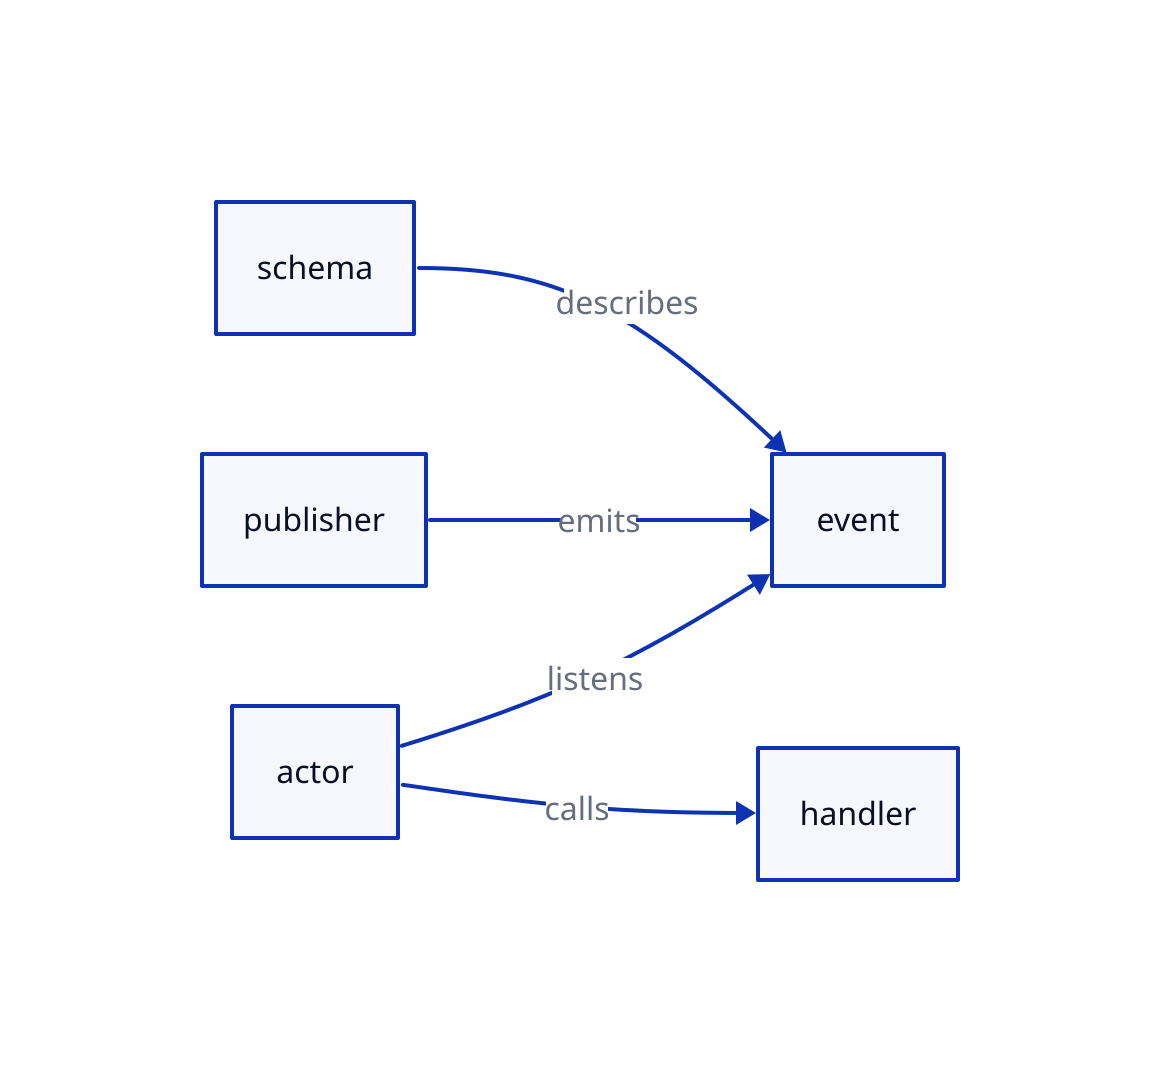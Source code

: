 direction: right
schema -> event: describes
publisher -> event: emits
event <- actor: listens
actor -> handler: calls
